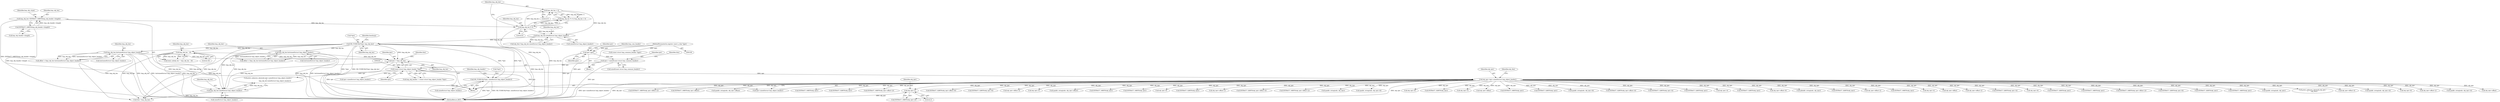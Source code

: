 digraph "0_tcpdump_a25211918f2e790c67d859d20ccf8dbb81da1598@pointer" {
"1001330" [label="(Call,obj_tptr+2)"];
"1000307" [label="(Call,obj_tptr=tptr+sizeof(struct lmp_object_header))"];
"1000243" [label="(Call,(const struct lmp_object_header *)tptr)"];
"1001374" [label="(Call,tptr+=lmp_obj_len)"];
"1001370" [label="(Call,lmp_obj_len-sizeof(struct lmp_object_header))"];
"1000934" [label="(Call,lmp_obj_len-(int)sizeof(struct lmp_object_header))"];
"1000319" [label="(Call,ND_TCHECK2(*tptr, lmp_obj_len))"];
"1000236" [label="(Call,ND_TCHECK2(*tptr, sizeof(struct lmp_object_header)))"];
"1000315" [label="(Call,lmp_obj_len-sizeof(struct lmp_object_header))"];
"1000264" [label="(Call,lmp_obj_len < 4)"];
"1000261" [label="(Call,lmp_obj_len % 4)"];
"1000246" [label="(Call,lmp_obj_len=EXTRACT_16BITS(lmp_obj_header->length))"];
"1000248" [label="(Call,EXTRACT_16BITS(lmp_obj_header->length))"];
"1001057" [label="(Call,lmp_obj_len-(int)sizeof(struct lmp_object_header))"];
"1000603" [label="(Call,lmp_obj_len - 16)"];
"1000223" [label="(Call,tptr+=sizeof(const struct lmp_common_header))"];
"1000129" [label="(Call,tptr=pptr)"];
"1000111" [label="(MethodParameterIn,register const u_char *pptr)"];
"1000224" [label="(Identifier,tptr)"];
"1000133" [label="(Identifier,lmp_com_header)"];
"1001302" [label="(Call,EXTRACT_32BITS(obj_tptr))"];
"1000241" [label="(Call,lmp_obj_header = (const struct lmp_object_header *)tptr)"];
"1000694" [label="(Call,EXTRACT_16BITS(obj_tptr+offset+2))"];
"1001058" [label="(Identifier,lmp_obj_len)"];
"1000727" [label="(Call,EXTRACT_32BITS(obj_tptr+offset+8))"];
"1000597" [label="(Call,EXTRACT_32BITS(obj_tptr+8))"];
"1000134" [label="(Call,(const struct lmp_common_header *)pptr)"];
"1000706" [label="(Call,obj_tptr+offset+4)"];
"1000536" [label="(Call,obj_tptr+4)"];
"1001363" [label="(Call,print_unknown_data(ndo,tptr+sizeof(struct lmp_object_header),\"\n\t    \",\n                               lmp_obj_len-sizeof(struct lmp_object_header)))"];
"1000264" [label="(Call,lmp_obj_len < 4)"];
"1001070" [label="(Call,ipaddr_string(ndo, obj_tptr+offset))"];
"1001153" [label="(Call,EXTRACT_16BITS(obj_tptr))"];
"1000567" [label="(Call,EXTRACT_16BITS(obj_tptr))"];
"1000604" [label="(Identifier,lmp_obj_len)"];
"1000129" [label="(Call,tptr=pptr)"];
"1001374" [label="(Call,tptr+=lmp_obj_len)"];
"1001057" [label="(Call,lmp_obj_len-(int)sizeof(struct lmp_object_header))"];
"1001370" [label="(Call,lmp_obj_len-sizeof(struct lmp_object_header))"];
"1000260" [label="(Call,lmp_obj_len % 4 || lmp_obj_len < 4)"];
"1001365" [label="(Call,tptr+sizeof(struct lmp_object_header))"];
"1001377" [label="(Call,tlen-=lmp_obj_len)"];
"1000225" [label="(Call,sizeof(const struct lmp_common_header))"];
"1000308" [label="(Identifier,obj_tptr)"];
"1001330" [label="(Call,obj_tptr+2)"];
"1000246" [label="(Call,lmp_obj_len=EXTRACT_16BITS(lmp_obj_header->length))"];
"1000322" [label="(Identifier,lmp_obj_len)"];
"1000316" [label="(Identifier,lmp_obj_len)"];
"1000594" [label="(Call,obj_tptr+8)"];
"1000131" [label="(Identifier,pptr)"];
"1000935" [label="(Identifier,lmp_obj_len)"];
"1001102" [label="(Call,EXTRACT_32BITS(obj_tptr))"];
"1000662" [label="(Call,obj_tptr+offset+2)"];
"1000752" [label="(Call,EXTRACT_32BITS(obj_tptr+offset+4))"];
"1001378" [label="(Identifier,tlen)"];
"1000669" [label="(Call,EXTRACT_16BITS(obj_tptr+offset+2))"];
"1000265" [label="(Identifier,lmp_obj_len)"];
"1000366" [label="(Call,ipaddr_string(ndo, obj_tptr))"];
"1000592" [label="(Call,ipaddr_string(ndo, obj_tptr+8))"];
"1000542" [label="(Call,obj_tptr+8)"];
"1000324" [label="(Identifier,hexdump)"];
"1001376" [label="(Identifier,lmp_obj_len)"];
"1000253" [label="(Identifier,lmp_obj_ctype)"];
"1000261" [label="(Call,lmp_obj_len % 4)"];
"1000415" [label="(Call,EXTRACT_32BITS(obj_tptr))"];
"1001055" [label="(Call,offset < (lmp_obj_len-(int)sizeof(struct lmp_object_header)))"];
"1000588" [label="(Call,obj_tptr+4)"];
"1001375" [label="(Identifier,tptr)"];
"1000235" [label="(Block,)"];
"1000245" [label="(Identifier,tptr)"];
"1000242" [label="(Identifier,lmp_obj_header)"];
"1000228" [label="(Identifier,tlen)"];
"1001072" [label="(Call,obj_tptr+offset)"];
"1001371" [label="(Identifier,lmp_obj_len)"];
"1000892" [label="(Call,EXTRACT_16BITS(obj_tptr))"];
"1000427" [label="(Call,EXTRACT_32BITS(obj_tptr))"];
"1000540" [label="(Call,ipaddr_string(ndo, obj_tptr+8))"];
"1000705" [label="(Call,EXTRACT_32BITS(obj_tptr+offset+4))"];
"1000263" [label="(Literal,4)"];
"1000535" [label="(Call,EXTRACT_32BITS(obj_tptr+4))"];
"1001332" [label="(Literal,2)"];
"1000309" [label="(Call,tptr+sizeof(struct lmp_object_header))"];
"1000934" [label="(Call,lmp_obj_len-(int)sizeof(struct lmp_object_header))"];
"1000343" [label="(Call,EXTRACT_32BITS(obj_tptr))"];
"1000314" [label="(Identifier,obj_tlen)"];
"1000583" [label="(Call,obj_tptr+4)"];
"1001114" [label="(Call,EXTRACT_32BITS(obj_tptr))"];
"1000728" [label="(Call,obj_tptr+offset+8)"];
"1000380" [label="(Call,ip6addr_string(ndo, obj_tptr))"];
"1000914" [label="(Call,EXTRACT_32BITS(obj_tptr))"];
"1000695" [label="(Call,obj_tptr+offset+2)"];
"1000315" [label="(Call,lmp_obj_len-sizeof(struct lmp_object_header))"];
"1000790" [label="(Call,EXTRACT_16BITS(obj_tptr))"];
"1000266" [label="(Literal,4)"];
"1001329" [label="(Call,EXTRACT_16BITS(obj_tptr+2))"];
"1000531" [label="(Call,obj_tptr+4)"];
"1000949" [label="(Call,obj_tptr+offset)"];
"1000687" [label="(Call,obj_tptr+offset+2)"];
"1000587" [label="(Call,EXTRACT_32BITS(obj_tptr+4))"];
"1000248" [label="(Call,EXTRACT_16BITS(lmp_obj_header->length))"];
"1000936" [label="(Call,(int)sizeof(struct lmp_object_header))"];
"1000546" [label="(Call,obj_tptr+8)"];
"1000494" [label="(Call,EXTRACT_32BITS(obj_tptr))"];
"1000516" [label="(Call,EXTRACT_16BITS(obj_tptr))"];
"1000661" [label="(Call,EXTRACT_16BITS(obj_tptr+offset+2))"];
"1000223" [label="(Call,tptr+=sizeof(const struct lmp_common_header))"];
"1000545" [label="(Call,EXTRACT_32BITS(obj_tptr+8))"];
"1000394" [label="(Call,EXTRACT_32BITS(obj_tptr))"];
"1000471" [label="(Call,EXTRACT_16BITS(obj_tptr))"];
"1000449" [label="(Call,ipaddr_string(ndo, obj_tptr))"];
"1001347" [label="(Call,print_unknown_data(ndo,obj_tptr,\"\n\t    \",obj_tlen))"];
"1001331" [label="(Identifier,obj_tptr)"];
"1000320" [label="(Call,*tptr)"];
"1000603" [label="(Call,lmp_obj_len - 16)"];
"1000262" [label="(Identifier,lmp_obj_len)"];
"1000605" [label="(Literal,16)"];
"1001372" [label="(Call,sizeof(struct lmp_object_header))"];
"1000753" [label="(Call,obj_tptr+offset+4)"];
"1000529" [label="(Call,ipaddr_string(ndo, obj_tptr+4))"];
"1000239" [label="(Call,sizeof(struct lmp_object_header))"];
"1000598" [label="(Call,obj_tptr+8)"];
"1000932" [label="(Call,offset < (lmp_obj_len-(int)sizeof(struct lmp_object_header)))"];
"1000670" [label="(Call,obj_tptr+offset+2)"];
"1000313" [label="(Call,obj_tlen=lmp_obj_len-sizeof(struct lmp_object_header))"];
"1000581" [label="(Call,ipaddr_string(ndo, obj_tptr+4))"];
"1000247" [label="(Identifier,lmp_obj_len)"];
"1000622" [label="(Call,obj_tptr+offset)"];
"1000686" [label="(Call,EXTRACT_16BITS(obj_tptr+offset+2))"];
"1001386" [label="(MethodReturn,RET)"];
"1000130" [label="(Identifier,tptr)"];
"1001059" [label="(Call,(int)sizeof(struct lmp_object_header))"];
"1000601" [label="(Call,total_subobj_len = lmp_obj_len - 16)"];
"1000236" [label="(Call,ND_TCHECK2(*tptr, sizeof(struct lmp_object_header)))"];
"1000621" [label="(Call,EXTRACT_16BITS(obj_tptr+offset))"];
"1000947" [label="(Call,ipaddr_string(ndo, obj_tptr+offset))"];
"1000249" [label="(Call,lmp_obj_header->length)"];
"1000111" [label="(MethodParameterIn,register const u_char *pptr)"];
"1000237" [label="(Call,*tptr)"];
"1000319" [label="(Call,ND_TCHECK2(*tptr, lmp_obj_len))"];
"1000113" [label="(Block,)"];
"1000243" [label="(Call,(const struct lmp_object_header *)tptr)"];
"1001136" [label="(Call,EXTRACT_16BITS(obj_tptr))"];
"1000317" [label="(Call,sizeof(struct lmp_object_header))"];
"1000307" [label="(Call,obj_tptr=tptr+sizeof(struct lmp_object_header))"];
"1001330" -> "1001329"  [label="AST: "];
"1001330" -> "1001332"  [label="CFG: "];
"1001331" -> "1001330"  [label="AST: "];
"1001332" -> "1001330"  [label="AST: "];
"1001329" -> "1001330"  [label="CFG: "];
"1001330" -> "1001386"  [label="DDG: obj_tptr"];
"1000307" -> "1001330"  [label="DDG: obj_tptr"];
"1000307" -> "1000235"  [label="AST: "];
"1000307" -> "1000309"  [label="CFG: "];
"1000308" -> "1000307"  [label="AST: "];
"1000309" -> "1000307"  [label="AST: "];
"1000314" -> "1000307"  [label="CFG: "];
"1000307" -> "1001386"  [label="DDG: tptr+sizeof(struct lmp_object_header)"];
"1000307" -> "1001386"  [label="DDG: obj_tptr"];
"1000243" -> "1000307"  [label="DDG: tptr"];
"1000307" -> "1000343"  [label="DDG: obj_tptr"];
"1000307" -> "1000366"  [label="DDG: obj_tptr"];
"1000307" -> "1000380"  [label="DDG: obj_tptr"];
"1000307" -> "1000394"  [label="DDG: obj_tptr"];
"1000307" -> "1000415"  [label="DDG: obj_tptr"];
"1000307" -> "1000427"  [label="DDG: obj_tptr"];
"1000307" -> "1000449"  [label="DDG: obj_tptr"];
"1000307" -> "1000471"  [label="DDG: obj_tptr"];
"1000307" -> "1000494"  [label="DDG: obj_tptr"];
"1000307" -> "1000516"  [label="DDG: obj_tptr"];
"1000307" -> "1000529"  [label="DDG: obj_tptr"];
"1000307" -> "1000531"  [label="DDG: obj_tptr"];
"1000307" -> "1000535"  [label="DDG: obj_tptr"];
"1000307" -> "1000536"  [label="DDG: obj_tptr"];
"1000307" -> "1000540"  [label="DDG: obj_tptr"];
"1000307" -> "1000542"  [label="DDG: obj_tptr"];
"1000307" -> "1000545"  [label="DDG: obj_tptr"];
"1000307" -> "1000546"  [label="DDG: obj_tptr"];
"1000307" -> "1000567"  [label="DDG: obj_tptr"];
"1000307" -> "1000581"  [label="DDG: obj_tptr"];
"1000307" -> "1000583"  [label="DDG: obj_tptr"];
"1000307" -> "1000587"  [label="DDG: obj_tptr"];
"1000307" -> "1000588"  [label="DDG: obj_tptr"];
"1000307" -> "1000592"  [label="DDG: obj_tptr"];
"1000307" -> "1000594"  [label="DDG: obj_tptr"];
"1000307" -> "1000597"  [label="DDG: obj_tptr"];
"1000307" -> "1000598"  [label="DDG: obj_tptr"];
"1000307" -> "1000621"  [label="DDG: obj_tptr"];
"1000307" -> "1000622"  [label="DDG: obj_tptr"];
"1000307" -> "1000661"  [label="DDG: obj_tptr"];
"1000307" -> "1000662"  [label="DDG: obj_tptr"];
"1000307" -> "1000669"  [label="DDG: obj_tptr"];
"1000307" -> "1000670"  [label="DDG: obj_tptr"];
"1000307" -> "1000686"  [label="DDG: obj_tptr"];
"1000307" -> "1000687"  [label="DDG: obj_tptr"];
"1000307" -> "1000694"  [label="DDG: obj_tptr"];
"1000307" -> "1000695"  [label="DDG: obj_tptr"];
"1000307" -> "1000705"  [label="DDG: obj_tptr"];
"1000307" -> "1000706"  [label="DDG: obj_tptr"];
"1000307" -> "1000727"  [label="DDG: obj_tptr"];
"1000307" -> "1000728"  [label="DDG: obj_tptr"];
"1000307" -> "1000752"  [label="DDG: obj_tptr"];
"1000307" -> "1000753"  [label="DDG: obj_tptr"];
"1000307" -> "1000790"  [label="DDG: obj_tptr"];
"1000307" -> "1000892"  [label="DDG: obj_tptr"];
"1000307" -> "1000914"  [label="DDG: obj_tptr"];
"1000307" -> "1000947"  [label="DDG: obj_tptr"];
"1000307" -> "1000949"  [label="DDG: obj_tptr"];
"1000307" -> "1001070"  [label="DDG: obj_tptr"];
"1000307" -> "1001072"  [label="DDG: obj_tptr"];
"1000307" -> "1001102"  [label="DDG: obj_tptr"];
"1000307" -> "1001114"  [label="DDG: obj_tptr"];
"1000307" -> "1001136"  [label="DDG: obj_tptr"];
"1000307" -> "1001153"  [label="DDG: obj_tptr"];
"1000307" -> "1001302"  [label="DDG: obj_tptr"];
"1000307" -> "1001329"  [label="DDG: obj_tptr"];
"1000307" -> "1001347"  [label="DDG: obj_tptr"];
"1000243" -> "1000241"  [label="AST: "];
"1000243" -> "1000245"  [label="CFG: "];
"1000244" -> "1000243"  [label="AST: "];
"1000245" -> "1000243"  [label="AST: "];
"1000241" -> "1000243"  [label="CFG: "];
"1000243" -> "1001386"  [label="DDG: tptr"];
"1000243" -> "1000241"  [label="DDG: tptr"];
"1001374" -> "1000243"  [label="DDG: tptr"];
"1000223" -> "1000243"  [label="DDG: tptr"];
"1000243" -> "1000309"  [label="DDG: tptr"];
"1000243" -> "1001363"  [label="DDG: tptr"];
"1000243" -> "1001365"  [label="DDG: tptr"];
"1000243" -> "1001374"  [label="DDG: tptr"];
"1001374" -> "1000235"  [label="AST: "];
"1001374" -> "1001376"  [label="CFG: "];
"1001375" -> "1001374"  [label="AST: "];
"1001376" -> "1001374"  [label="AST: "];
"1001378" -> "1001374"  [label="CFG: "];
"1001374" -> "1001386"  [label="DDG: tptr"];
"1001370" -> "1001374"  [label="DDG: lmp_obj_len"];
"1000934" -> "1001374"  [label="DDG: lmp_obj_len"];
"1001057" -> "1001374"  [label="DDG: lmp_obj_len"];
"1000603" -> "1001374"  [label="DDG: lmp_obj_len"];
"1000319" -> "1001374"  [label="DDG: lmp_obj_len"];
"1001370" -> "1001363"  [label="AST: "];
"1001370" -> "1001372"  [label="CFG: "];
"1001371" -> "1001370"  [label="AST: "];
"1001372" -> "1001370"  [label="AST: "];
"1001363" -> "1001370"  [label="CFG: "];
"1001370" -> "1001363"  [label="DDG: lmp_obj_len"];
"1000934" -> "1001370"  [label="DDG: lmp_obj_len"];
"1001057" -> "1001370"  [label="DDG: lmp_obj_len"];
"1000603" -> "1001370"  [label="DDG: lmp_obj_len"];
"1000319" -> "1001370"  [label="DDG: lmp_obj_len"];
"1001370" -> "1001377"  [label="DDG: lmp_obj_len"];
"1000934" -> "1000932"  [label="AST: "];
"1000934" -> "1000936"  [label="CFG: "];
"1000935" -> "1000934"  [label="AST: "];
"1000936" -> "1000934"  [label="AST: "];
"1000932" -> "1000934"  [label="CFG: "];
"1000934" -> "1001386"  [label="DDG: lmp_obj_len"];
"1000934" -> "1001386"  [label="DDG: (int)sizeof(struct lmp_object_header)"];
"1000934" -> "1000932"  [label="DDG: lmp_obj_len"];
"1000934" -> "1000932"  [label="DDG: (int)sizeof(struct lmp_object_header)"];
"1000319" -> "1000934"  [label="DDG: lmp_obj_len"];
"1000934" -> "1001377"  [label="DDG: lmp_obj_len"];
"1000319" -> "1000235"  [label="AST: "];
"1000319" -> "1000322"  [label="CFG: "];
"1000320" -> "1000319"  [label="AST: "];
"1000322" -> "1000319"  [label="AST: "];
"1000324" -> "1000319"  [label="CFG: "];
"1000319" -> "1001386"  [label="DDG: ND_TCHECK2(*tptr, lmp_obj_len)"];
"1000319" -> "1001386"  [label="DDG: lmp_obj_len"];
"1000319" -> "1001386"  [label="DDG: *tptr"];
"1000319" -> "1000236"  [label="DDG: *tptr"];
"1000236" -> "1000319"  [label="DDG: *tptr"];
"1000315" -> "1000319"  [label="DDG: lmp_obj_len"];
"1000319" -> "1000603"  [label="DDG: lmp_obj_len"];
"1000319" -> "1001057"  [label="DDG: lmp_obj_len"];
"1000319" -> "1001377"  [label="DDG: lmp_obj_len"];
"1000236" -> "1000235"  [label="AST: "];
"1000236" -> "1000239"  [label="CFG: "];
"1000237" -> "1000236"  [label="AST: "];
"1000239" -> "1000236"  [label="AST: "];
"1000242" -> "1000236"  [label="CFG: "];
"1000236" -> "1001386"  [label="DDG: *tptr"];
"1000236" -> "1001386"  [label="DDG: ND_TCHECK2(*tptr, sizeof(struct lmp_object_header))"];
"1000315" -> "1000313"  [label="AST: "];
"1000315" -> "1000317"  [label="CFG: "];
"1000316" -> "1000315"  [label="AST: "];
"1000317" -> "1000315"  [label="AST: "];
"1000313" -> "1000315"  [label="CFG: "];
"1000315" -> "1000313"  [label="DDG: lmp_obj_len"];
"1000264" -> "1000315"  [label="DDG: lmp_obj_len"];
"1000261" -> "1000315"  [label="DDG: lmp_obj_len"];
"1000264" -> "1000260"  [label="AST: "];
"1000264" -> "1000266"  [label="CFG: "];
"1000265" -> "1000264"  [label="AST: "];
"1000266" -> "1000264"  [label="AST: "];
"1000260" -> "1000264"  [label="CFG: "];
"1000264" -> "1001386"  [label="DDG: lmp_obj_len"];
"1000264" -> "1000260"  [label="DDG: lmp_obj_len"];
"1000264" -> "1000260"  [label="DDG: 4"];
"1000261" -> "1000264"  [label="DDG: lmp_obj_len"];
"1000261" -> "1000260"  [label="AST: "];
"1000261" -> "1000263"  [label="CFG: "];
"1000262" -> "1000261"  [label="AST: "];
"1000263" -> "1000261"  [label="AST: "];
"1000265" -> "1000261"  [label="CFG: "];
"1000260" -> "1000261"  [label="CFG: "];
"1000261" -> "1001386"  [label="DDG: lmp_obj_len"];
"1000261" -> "1000260"  [label="DDG: lmp_obj_len"];
"1000261" -> "1000260"  [label="DDG: 4"];
"1000246" -> "1000261"  [label="DDG: lmp_obj_len"];
"1000246" -> "1000235"  [label="AST: "];
"1000246" -> "1000248"  [label="CFG: "];
"1000247" -> "1000246"  [label="AST: "];
"1000248" -> "1000246"  [label="AST: "];
"1000253" -> "1000246"  [label="CFG: "];
"1000246" -> "1001386"  [label="DDG: EXTRACT_16BITS(lmp_obj_header->length)"];
"1000248" -> "1000246"  [label="DDG: lmp_obj_header->length"];
"1000248" -> "1000249"  [label="CFG: "];
"1000249" -> "1000248"  [label="AST: "];
"1000248" -> "1001386"  [label="DDG: lmp_obj_header->length"];
"1001057" -> "1001055"  [label="AST: "];
"1001057" -> "1001059"  [label="CFG: "];
"1001058" -> "1001057"  [label="AST: "];
"1001059" -> "1001057"  [label="AST: "];
"1001055" -> "1001057"  [label="CFG: "];
"1001057" -> "1001386"  [label="DDG: lmp_obj_len"];
"1001057" -> "1001386"  [label="DDG: (int)sizeof(struct lmp_object_header)"];
"1001057" -> "1001055"  [label="DDG: lmp_obj_len"];
"1001057" -> "1001055"  [label="DDG: (int)sizeof(struct lmp_object_header)"];
"1001057" -> "1001377"  [label="DDG: lmp_obj_len"];
"1000603" -> "1000601"  [label="AST: "];
"1000603" -> "1000605"  [label="CFG: "];
"1000604" -> "1000603"  [label="AST: "];
"1000605" -> "1000603"  [label="AST: "];
"1000601" -> "1000603"  [label="CFG: "];
"1000603" -> "1001386"  [label="DDG: lmp_obj_len"];
"1000603" -> "1000601"  [label="DDG: lmp_obj_len"];
"1000603" -> "1000601"  [label="DDG: 16"];
"1000603" -> "1001377"  [label="DDG: lmp_obj_len"];
"1000223" -> "1000113"  [label="AST: "];
"1000223" -> "1000225"  [label="CFG: "];
"1000224" -> "1000223"  [label="AST: "];
"1000225" -> "1000223"  [label="AST: "];
"1000228" -> "1000223"  [label="CFG: "];
"1000223" -> "1001386"  [label="DDG: tptr"];
"1000129" -> "1000223"  [label="DDG: tptr"];
"1000129" -> "1000113"  [label="AST: "];
"1000129" -> "1000131"  [label="CFG: "];
"1000130" -> "1000129"  [label="AST: "];
"1000131" -> "1000129"  [label="AST: "];
"1000133" -> "1000129"  [label="CFG: "];
"1000129" -> "1001386"  [label="DDG: tptr"];
"1000111" -> "1000129"  [label="DDG: pptr"];
"1000111" -> "1000109"  [label="AST: "];
"1000111" -> "1001386"  [label="DDG: pptr"];
"1000111" -> "1000134"  [label="DDG: pptr"];
}
